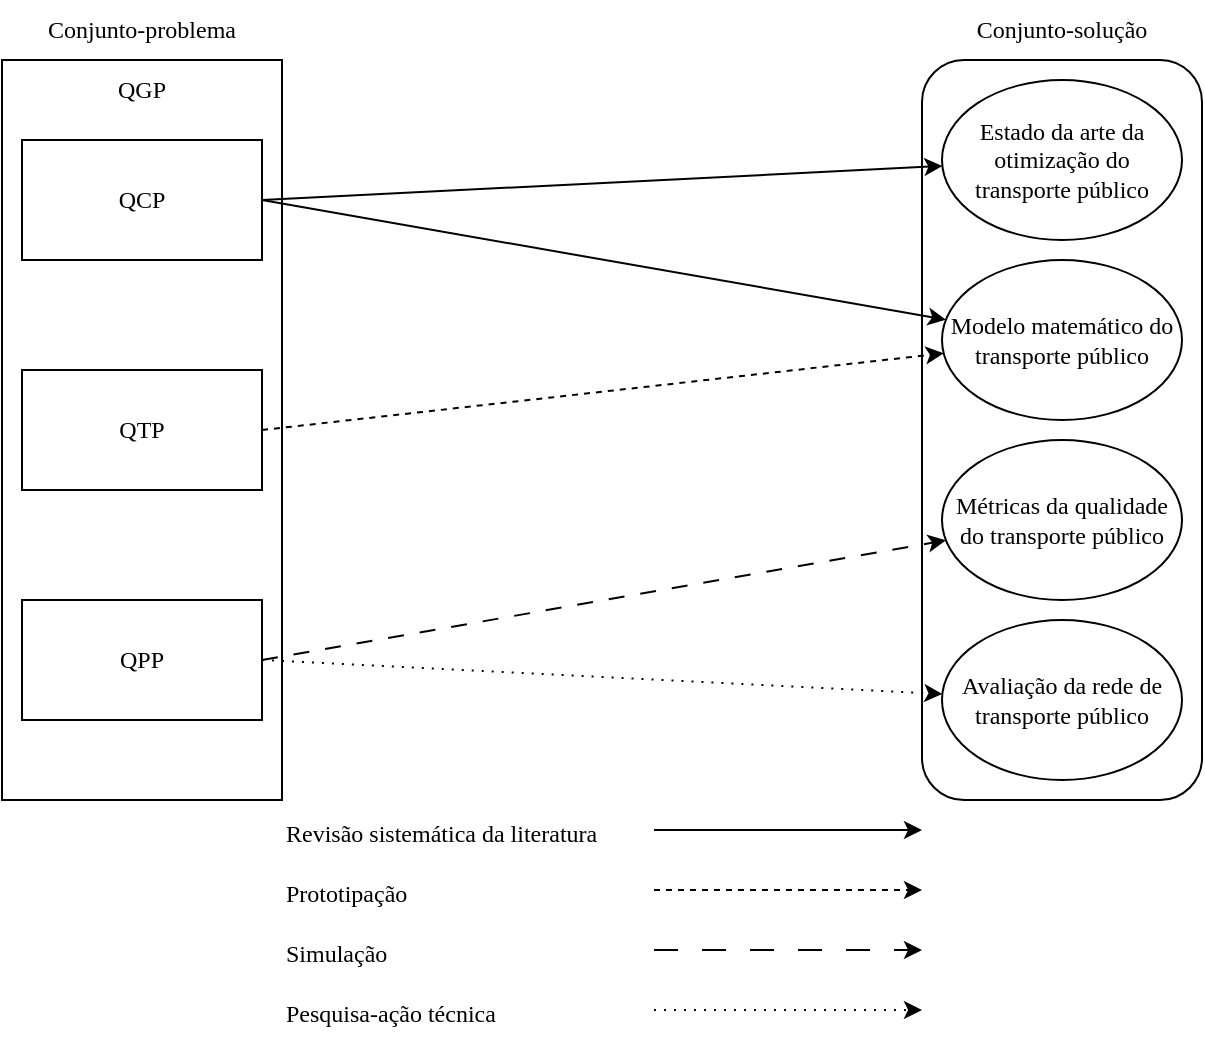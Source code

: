 <mxfile version="24.6.4" type="device">
  <diagram name="Página-1" id="P61sZTv6FOAMNhp_Q5W4">
    <mxGraphModel dx="1024" dy="625" grid="1" gridSize="10" guides="1" tooltips="1" connect="1" arrows="1" fold="1" page="1" pageScale="1" pageWidth="827" pageHeight="1169" math="0" shadow="0">
      <root>
        <mxCell id="0" />
        <mxCell id="1" parent="0" />
        <mxCell id="d0GiZPRvmZiJM9jrE756-7" value="" style="rounded=1;whiteSpace=wrap;html=1;fillColor=none;" vertex="1" parent="1">
          <mxGeometry x="574" y="335" width="140" height="370" as="geometry" />
        </mxCell>
        <mxCell id="d0GiZPRvmZiJM9jrE756-1" value="&lt;font face=&quot;Times New Roman&quot;&gt;Estado da arte da otimização do transporte público&lt;/font&gt;" style="ellipse;whiteSpace=wrap;html=1;fillColor=none;" vertex="1" parent="1">
          <mxGeometry x="584" y="345" width="120" height="80" as="geometry" />
        </mxCell>
        <mxCell id="d0GiZPRvmZiJM9jrE756-2" value="&lt;font face=&quot;Times New Roman&quot;&gt;Modelo matemático do transporte público&lt;/font&gt;" style="ellipse;whiteSpace=wrap;html=1;fillColor=none;" vertex="1" parent="1">
          <mxGeometry x="584" y="435" width="120" height="80" as="geometry" />
        </mxCell>
        <mxCell id="d0GiZPRvmZiJM9jrE756-5" value="&lt;font face=&quot;Times New Roman&quot;&gt;Métricas da qualidade do transporte público&lt;/font&gt;" style="ellipse;whiteSpace=wrap;html=1;fillColor=none;" vertex="1" parent="1">
          <mxGeometry x="584" y="525" width="120" height="80" as="geometry" />
        </mxCell>
        <mxCell id="d0GiZPRvmZiJM9jrE756-6" value="&lt;font face=&quot;Times New Roman&quot;&gt;Avaliação da rede de transporte público&lt;/font&gt;" style="ellipse;whiteSpace=wrap;html=1;fillColor=none;" vertex="1" parent="1">
          <mxGeometry x="584" y="615" width="120" height="80" as="geometry" />
        </mxCell>
        <mxCell id="d0GiZPRvmZiJM9jrE756-8" value="" style="rounded=0;whiteSpace=wrap;html=1;fillColor=none;" vertex="1" parent="1">
          <mxGeometry x="114" y="335" width="140" height="370" as="geometry" />
        </mxCell>
        <mxCell id="d0GiZPRvmZiJM9jrE756-9" value="&lt;font face=&quot;Times New Roman&quot;&gt;Conjunto-solução&lt;/font&gt;" style="text;html=1;align=center;verticalAlign=middle;whiteSpace=wrap;rounded=0;" vertex="1" parent="1">
          <mxGeometry x="574" y="305" width="140" height="30" as="geometry" />
        </mxCell>
        <mxCell id="d0GiZPRvmZiJM9jrE756-10" value="&lt;font face=&quot;Times New Roman&quot;&gt;Conjunto-problema&lt;/font&gt;" style="text;html=1;align=center;verticalAlign=middle;whiteSpace=wrap;rounded=0;" vertex="1" parent="1">
          <mxGeometry x="114" y="305" width="140" height="30" as="geometry" />
        </mxCell>
        <mxCell id="d0GiZPRvmZiJM9jrE756-15" style="rounded=0;orthogonalLoop=1;jettySize=auto;html=1;exitX=1;exitY=0.5;exitDx=0;exitDy=0;" edge="1" parent="1" source="d0GiZPRvmZiJM9jrE756-11" target="d0GiZPRvmZiJM9jrE756-1">
          <mxGeometry relative="1" as="geometry" />
        </mxCell>
        <mxCell id="d0GiZPRvmZiJM9jrE756-16" style="rounded=0;orthogonalLoop=1;jettySize=auto;html=1;exitX=1;exitY=0.5;exitDx=0;exitDy=0;" edge="1" parent="1" source="d0GiZPRvmZiJM9jrE756-11" target="d0GiZPRvmZiJM9jrE756-2">
          <mxGeometry relative="1" as="geometry" />
        </mxCell>
        <mxCell id="d0GiZPRvmZiJM9jrE756-11" value="&lt;font face=&quot;Times New Roman&quot;&gt;QCP&lt;/font&gt;" style="rounded=0;whiteSpace=wrap;html=1;fillColor=none;" vertex="1" parent="1">
          <mxGeometry x="124" y="375" width="120" height="60" as="geometry" />
        </mxCell>
        <mxCell id="d0GiZPRvmZiJM9jrE756-17" style="rounded=0;orthogonalLoop=1;jettySize=auto;html=1;exitX=1;exitY=0.5;exitDx=0;exitDy=0;dashed=1;" edge="1" parent="1" source="d0GiZPRvmZiJM9jrE756-12" target="d0GiZPRvmZiJM9jrE756-2">
          <mxGeometry relative="1" as="geometry" />
        </mxCell>
        <mxCell id="d0GiZPRvmZiJM9jrE756-12" value="&lt;font face=&quot;Times New Roman&quot;&gt;QTP&lt;/font&gt;" style="rounded=0;whiteSpace=wrap;html=1;fillColor=none;" vertex="1" parent="1">
          <mxGeometry x="124" y="490" width="120" height="60" as="geometry" />
        </mxCell>
        <mxCell id="d0GiZPRvmZiJM9jrE756-19" style="rounded=0;orthogonalLoop=1;jettySize=auto;html=1;exitX=1;exitY=0.5;exitDx=0;exitDy=0;dashed=1;dashPattern=8 8;" edge="1" parent="1" source="d0GiZPRvmZiJM9jrE756-13" target="d0GiZPRvmZiJM9jrE756-5">
          <mxGeometry relative="1" as="geometry" />
        </mxCell>
        <mxCell id="d0GiZPRvmZiJM9jrE756-20" style="rounded=0;orthogonalLoop=1;jettySize=auto;html=1;exitX=1;exitY=0.5;exitDx=0;exitDy=0;dashed=1;dashPattern=1 4;" edge="1" parent="1" source="d0GiZPRvmZiJM9jrE756-13" target="d0GiZPRvmZiJM9jrE756-6">
          <mxGeometry relative="1" as="geometry" />
        </mxCell>
        <mxCell id="d0GiZPRvmZiJM9jrE756-13" value="&lt;font face=&quot;Times New Roman&quot;&gt;QPP&lt;/font&gt;" style="rounded=0;whiteSpace=wrap;html=1;fillColor=none;" vertex="1" parent="1">
          <mxGeometry x="124" y="605" width="120" height="60" as="geometry" />
        </mxCell>
        <mxCell id="d0GiZPRvmZiJM9jrE756-14" value="&lt;font face=&quot;Times New Roman&quot;&gt;QGP&lt;/font&gt;" style="text;html=1;align=center;verticalAlign=middle;whiteSpace=wrap;rounded=0;" vertex="1" parent="1">
          <mxGeometry x="154" y="335" width="60" height="30" as="geometry" />
        </mxCell>
        <mxCell id="d0GiZPRvmZiJM9jrE756-22" value="" style="shape=table;startSize=0;container=1;collapsible=0;childLayout=tableLayout;fontSize=12;fillColor=none;strokeColor=none;fontColor=none;noLabel=1;fontFamily=Times New Roman;spacing=0;" vertex="1" parent="1">
          <mxGeometry x="254" y="705" width="320" height="120" as="geometry" />
        </mxCell>
        <mxCell id="d0GiZPRvmZiJM9jrE756-23" value="" style="shape=tableRow;horizontal=0;startSize=0;swimlaneHead=0;swimlaneBody=0;strokeColor=inherit;top=0;left=0;bottom=0;right=0;collapsible=0;dropTarget=0;fillColor=none;points=[[0,0.5],[1,0.5]];portConstraint=eastwest;fontSize=16;" vertex="1" parent="d0GiZPRvmZiJM9jrE756-22">
          <mxGeometry width="320" height="30" as="geometry" />
        </mxCell>
        <mxCell id="d0GiZPRvmZiJM9jrE756-24" value="&lt;font style=&quot;font-size: 12px;&quot; face=&quot;Times New Roman&quot;&gt;Revisão sistemática da literatura&lt;/font&gt;" style="shape=partialRectangle;html=1;whiteSpace=wrap;connectable=0;strokeColor=inherit;overflow=hidden;fillColor=none;top=0;left=0;bottom=0;right=0;pointerEvents=1;fontSize=16;align=left;" vertex="1" parent="d0GiZPRvmZiJM9jrE756-23">
          <mxGeometry width="160" height="30" as="geometry">
            <mxRectangle width="160" height="30" as="alternateBounds" />
          </mxGeometry>
        </mxCell>
        <mxCell id="d0GiZPRvmZiJM9jrE756-25" value="" style="shape=partialRectangle;html=1;whiteSpace=wrap;connectable=0;strokeColor=inherit;overflow=hidden;fillColor=none;top=0;left=0;bottom=0;right=0;pointerEvents=1;fontSize=16;" vertex="1" parent="d0GiZPRvmZiJM9jrE756-23">
          <mxGeometry x="160" width="160" height="30" as="geometry">
            <mxRectangle width="160" height="30" as="alternateBounds" />
          </mxGeometry>
        </mxCell>
        <mxCell id="d0GiZPRvmZiJM9jrE756-27" value="" style="shape=tableRow;horizontal=0;startSize=0;swimlaneHead=0;swimlaneBody=0;strokeColor=inherit;top=0;left=0;bottom=0;right=0;collapsible=0;dropTarget=0;fillColor=none;points=[[0,0.5],[1,0.5]];portConstraint=eastwest;fontSize=16;" vertex="1" parent="d0GiZPRvmZiJM9jrE756-22">
          <mxGeometry y="30" width="320" height="30" as="geometry" />
        </mxCell>
        <mxCell id="d0GiZPRvmZiJM9jrE756-28" value="&lt;font style=&quot;font-size: 12px;&quot; face=&quot;Times New Roman&quot;&gt;Prototipação&lt;/font&gt;" style="shape=partialRectangle;html=1;whiteSpace=wrap;connectable=0;strokeColor=inherit;overflow=hidden;fillColor=none;top=0;left=0;bottom=0;right=0;pointerEvents=1;fontSize=16;align=left;" vertex="1" parent="d0GiZPRvmZiJM9jrE756-27">
          <mxGeometry width="160" height="30" as="geometry">
            <mxRectangle width="160" height="30" as="alternateBounds" />
          </mxGeometry>
        </mxCell>
        <mxCell id="d0GiZPRvmZiJM9jrE756-29" value="" style="shape=partialRectangle;html=1;whiteSpace=wrap;connectable=0;strokeColor=inherit;overflow=hidden;fillColor=none;top=0;left=0;bottom=0;right=0;pointerEvents=1;fontSize=16;" vertex="1" parent="d0GiZPRvmZiJM9jrE756-27">
          <mxGeometry x="160" width="160" height="30" as="geometry">
            <mxRectangle width="160" height="30" as="alternateBounds" />
          </mxGeometry>
        </mxCell>
        <mxCell id="d0GiZPRvmZiJM9jrE756-31" value="" style="shape=tableRow;horizontal=0;startSize=0;swimlaneHead=0;swimlaneBody=0;strokeColor=inherit;top=0;left=0;bottom=0;right=0;collapsible=0;dropTarget=0;fillColor=none;points=[[0,0.5],[1,0.5]];portConstraint=eastwest;fontSize=16;" vertex="1" parent="d0GiZPRvmZiJM9jrE756-22">
          <mxGeometry y="60" width="320" height="30" as="geometry" />
        </mxCell>
        <mxCell id="d0GiZPRvmZiJM9jrE756-32" value="&lt;font style=&quot;font-size: 12px;&quot; face=&quot;Times New Roman&quot;&gt;Simulação&lt;/font&gt;" style="shape=partialRectangle;html=1;whiteSpace=wrap;connectable=0;strokeColor=inherit;overflow=hidden;fillColor=none;top=0;left=0;bottom=0;right=0;pointerEvents=1;fontSize=16;align=left;" vertex="1" parent="d0GiZPRvmZiJM9jrE756-31">
          <mxGeometry width="160" height="30" as="geometry">
            <mxRectangle width="160" height="30" as="alternateBounds" />
          </mxGeometry>
        </mxCell>
        <mxCell id="d0GiZPRvmZiJM9jrE756-33" value="" style="shape=partialRectangle;html=1;whiteSpace=wrap;connectable=0;strokeColor=inherit;overflow=hidden;fillColor=none;top=0;left=0;bottom=0;right=0;pointerEvents=1;fontSize=16;" vertex="1" parent="d0GiZPRvmZiJM9jrE756-31">
          <mxGeometry x="160" width="160" height="30" as="geometry">
            <mxRectangle width="160" height="30" as="alternateBounds" />
          </mxGeometry>
        </mxCell>
        <mxCell id="d0GiZPRvmZiJM9jrE756-35" style="shape=tableRow;horizontal=0;startSize=0;swimlaneHead=0;swimlaneBody=0;strokeColor=inherit;top=0;left=0;bottom=0;right=0;collapsible=0;dropTarget=0;fillColor=none;points=[[0,0.5],[1,0.5]];portConstraint=eastwest;fontSize=16;" vertex="1" parent="d0GiZPRvmZiJM9jrE756-22">
          <mxGeometry y="90" width="320" height="30" as="geometry" />
        </mxCell>
        <mxCell id="d0GiZPRvmZiJM9jrE756-36" value="&lt;font style=&quot;font-size: 12px;&quot; face=&quot;Times New Roman&quot;&gt;Pesquisa-ação técnica&lt;/font&gt;" style="shape=partialRectangle;html=1;whiteSpace=wrap;connectable=0;strokeColor=inherit;overflow=hidden;fillColor=none;top=0;left=0;bottom=0;right=0;pointerEvents=1;fontSize=16;align=left;" vertex="1" parent="d0GiZPRvmZiJM9jrE756-35">
          <mxGeometry width="160" height="30" as="geometry">
            <mxRectangle width="160" height="30" as="alternateBounds" />
          </mxGeometry>
        </mxCell>
        <mxCell id="d0GiZPRvmZiJM9jrE756-37" style="shape=partialRectangle;html=1;whiteSpace=wrap;connectable=0;strokeColor=inherit;overflow=hidden;fillColor=none;top=0;left=0;bottom=0;right=0;pointerEvents=1;fontSize=16;" vertex="1" parent="d0GiZPRvmZiJM9jrE756-35">
          <mxGeometry x="160" width="160" height="30" as="geometry">
            <mxRectangle width="160" height="30" as="alternateBounds" />
          </mxGeometry>
        </mxCell>
        <mxCell id="d0GiZPRvmZiJM9jrE756-39" value="" style="endArrow=classic;html=1;rounded=0;" edge="1" parent="1">
          <mxGeometry width="50" height="50" relative="1" as="geometry">
            <mxPoint x="440" y="720" as="sourcePoint" />
            <mxPoint x="574" y="720" as="targetPoint" />
          </mxGeometry>
        </mxCell>
        <mxCell id="d0GiZPRvmZiJM9jrE756-40" style="rounded=0;orthogonalLoop=1;jettySize=auto;html=1;dashed=1;" edge="1" parent="1">
          <mxGeometry relative="1" as="geometry">
            <mxPoint x="440" y="750" as="sourcePoint" />
            <mxPoint x="574" y="750" as="targetPoint" />
          </mxGeometry>
        </mxCell>
        <mxCell id="d0GiZPRvmZiJM9jrE756-41" style="rounded=0;orthogonalLoop=1;jettySize=auto;html=1;dashed=1;dashPattern=12 12;" edge="1" parent="1">
          <mxGeometry relative="1" as="geometry">
            <mxPoint x="440" y="780" as="sourcePoint" />
            <mxPoint x="574" y="780" as="targetPoint" />
          </mxGeometry>
        </mxCell>
        <mxCell id="d0GiZPRvmZiJM9jrE756-42" style="rounded=0;orthogonalLoop=1;jettySize=auto;html=1;dashed=1;dashPattern=1 4;" edge="1" parent="1">
          <mxGeometry relative="1" as="geometry">
            <mxPoint x="440" y="810" as="sourcePoint" />
            <mxPoint x="574" y="810" as="targetPoint" />
          </mxGeometry>
        </mxCell>
      </root>
    </mxGraphModel>
  </diagram>
</mxfile>
